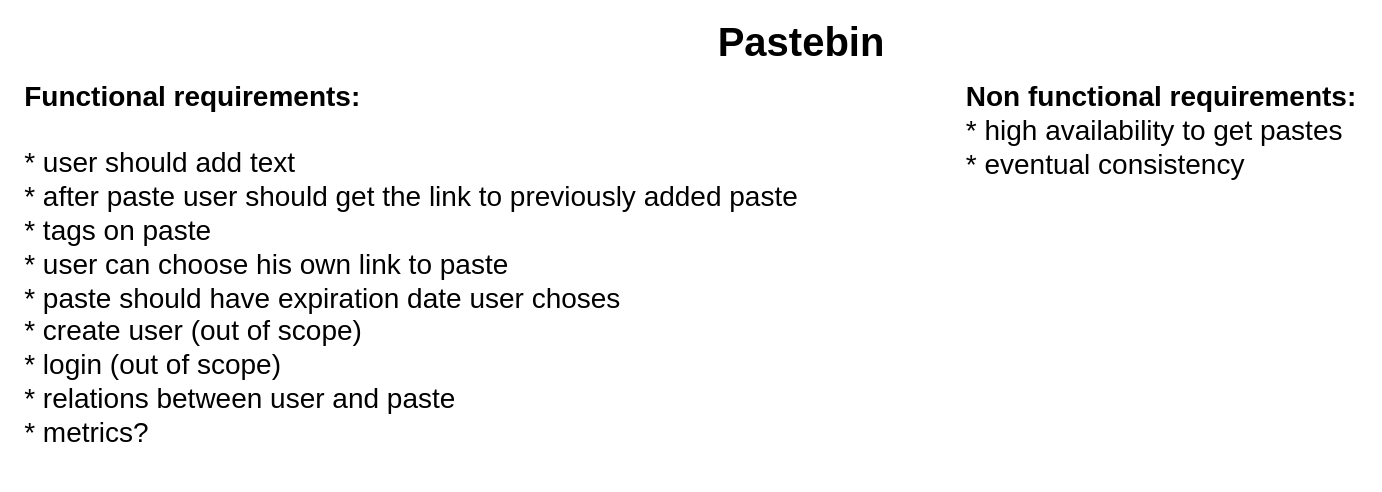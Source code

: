 <mxfile version="20.3.6" type="github">
  <diagram id="PuMi0kId-e-hUfrw8BZP" name="Страница 1">
    <mxGraphModel dx="1644" dy="553" grid="1" gridSize="10" guides="1" tooltips="1" connect="1" arrows="1" fold="1" page="1" pageScale="1" pageWidth="827" pageHeight="1169" math="0" shadow="0">
      <root>
        <mxCell id="0" />
        <mxCell id="1" parent="0" />
        <mxCell id="pfe3GB8zZH_nZLxF0a3G-1" value="&lt;b&gt;&lt;font style=&quot;font-size: 20px;&quot;&gt;Pastebin&lt;/font&gt;&lt;/b&gt;" style="text;html=1;resizable=0;autosize=1;align=center;verticalAlign=middle;points=[];fillColor=none;strokeColor=none;rounded=0;" vertex="1" parent="1">
          <mxGeometry x="-185" y="5" width="110" height="40" as="geometry" />
        </mxCell>
        <mxCell id="pfe3GB8zZH_nZLxF0a3G-2" value="&lt;div style=&quot;text-align: left;&quot;&gt;&lt;b&gt;Functional requirements:&lt;/b&gt;&lt;/div&gt;&lt;br&gt;&lt;div style=&quot;text-align: left;&quot;&gt;* user should add text&lt;/div&gt;&lt;div style=&quot;text-align: left;&quot;&gt;* after paste user should get the link to previously added paste&lt;/div&gt;&lt;div style=&quot;text-align: left;&quot;&gt;* tags on paste&lt;/div&gt;&lt;div style=&quot;text-align: left;&quot;&gt;* user can choose his own link to paste&lt;/div&gt;&lt;div style=&quot;text-align: left;&quot;&gt;* paste should have expiration date user choses&lt;/div&gt;&lt;div style=&quot;text-align: left;&quot;&gt;* create user (out of scope)&lt;/div&gt;&lt;div style=&quot;text-align: left;&quot;&gt;* login (out of scope)&lt;/div&gt;&lt;div style=&quot;text-align: left;&quot;&gt;* relations between user and paste&lt;/div&gt;&lt;div style=&quot;text-align: left;&quot;&gt;* metrics?&lt;/div&gt;&lt;div style=&quot;text-align: left;&quot;&gt;&lt;br&gt;&lt;/div&gt;" style="text;html=1;align=center;verticalAlign=middle;resizable=0;points=[];autosize=1;strokeColor=none;fillColor=none;fontSize=14;" vertex="1" parent="1">
          <mxGeometry x="-530" y="40" width="410" height="210" as="geometry" />
        </mxCell>
        <mxCell id="pfe3GB8zZH_nZLxF0a3G-3" value="&lt;div style=&quot;text-align: left;&quot;&gt;&lt;b&gt;Non functional requirements:&lt;/b&gt;&lt;/div&gt;&lt;div style=&quot;text-align: left;&quot;&gt;* high availability to get pastes&lt;/div&gt;&lt;div style=&quot;text-align: left;&quot;&gt;* eventual consistency&lt;/div&gt;" style="text;html=1;align=center;verticalAlign=middle;resizable=0;points=[];autosize=1;strokeColor=none;fillColor=none;fontSize=14;" vertex="1" parent="1">
          <mxGeometry x="-60" y="40" width="220" height="60" as="geometry" />
        </mxCell>
      </root>
    </mxGraphModel>
  </diagram>
</mxfile>
